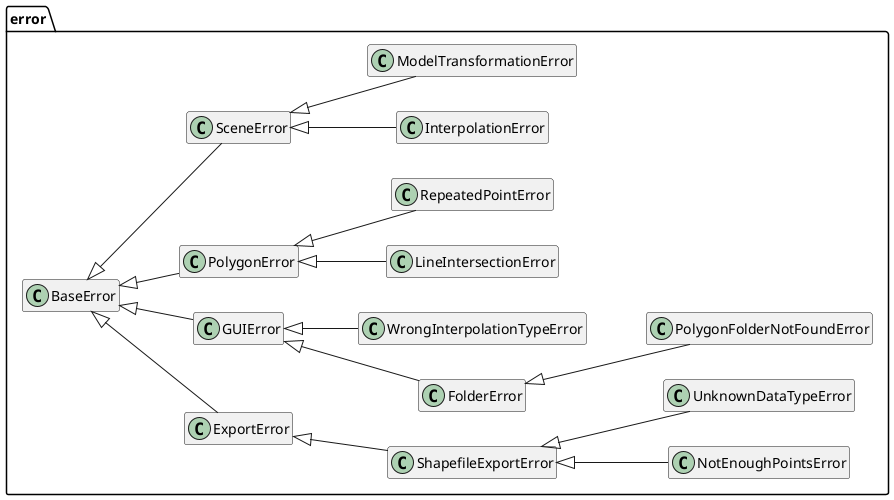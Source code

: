 @startuml

left to right direction

!startsub INTERNAL
package error {
    class BaseError
    class ExportError
    class FolderError
    class GUIError
    class InterpolationError
    class LineIntersectionError
    class ModelTransformationError
    class NotEnoughPointsError
    class PolygonError
    class PolygonFolderNotFoundError
    class RepeatedPointError
    class SceneError
    class ShapefileExportError
    class UnknownDataTypeError
    class WrongInterpolationTypeError
}

BaseError <|-- SceneError
BaseError <|-- PolygonError
BaseError <|-- ExportError
BaseError <|-- GUIError

PolygonError <|-- RepeatedPointError
PolygonError <|-- LineIntersectionError
ExportError <|-- ShapefileExportError
ShapefileExportError <|-- NotEnoughPointsError
ShapefileExportError <|-- UnknownDataTypeError
GUIError <|-- WrongInterpolationTypeError
GUIError <|-- FolderError
FolderError <|-- PolygonFolderNotFoundError
SceneError <|-- ModelTransformationError
SceneError <|-- InterpolationError
!endsub
hide members

!if (%false())
    !startsub EXTERNAL
'        Engine .> RepeatedPointError
'        Controller .> LineIntersectionError
'        Controller .> RepeatedPointError
'        model.Polygon .> LineIntersectionError
'        Polygon .> RepeatedPointError
'        ShapefileExporter -u.> NotEnoughPointsError
'        ShapefileExporter -u.> UnknownDataTypeError
'        Tools .> NotEnoughPointsError
'        GUIManager .> WrongInterpolationTypeError
'        PolygonFolderManager .> PolygonFolderNotFoundError
'        Scene -u.> NonExistentPolygonError
    !endsub
!endif

'src.engine.Engine .> LineIntersectionError
'src.engine.Engine .> RepeatedPointError
'src.controller.Controller .> LineIntersectionError
'src.controller.Controller .> RepeatedPointError
'src.engine.scene.model.Polygon .> LineIntersectionError
'src.engine.scene.model.Polygon .> RepeatedPointError
'src.output.ShapefileExporter -u.> NotEnoughPointsError
'src.output.ShapefileExporter -u.> UnknownDataTypeError
'src.engine.GUI.frames.Tools .> NotEnoughPointsError
'src.engine.GUI.GUIManager .> WrongInterpolationTypeError
'src.engine.GUI.PolygonFolderManager .> PolygonFolderNotFoundError
'src.engine.scene.Scene -u.> NonExistentPolygonError
@enduml